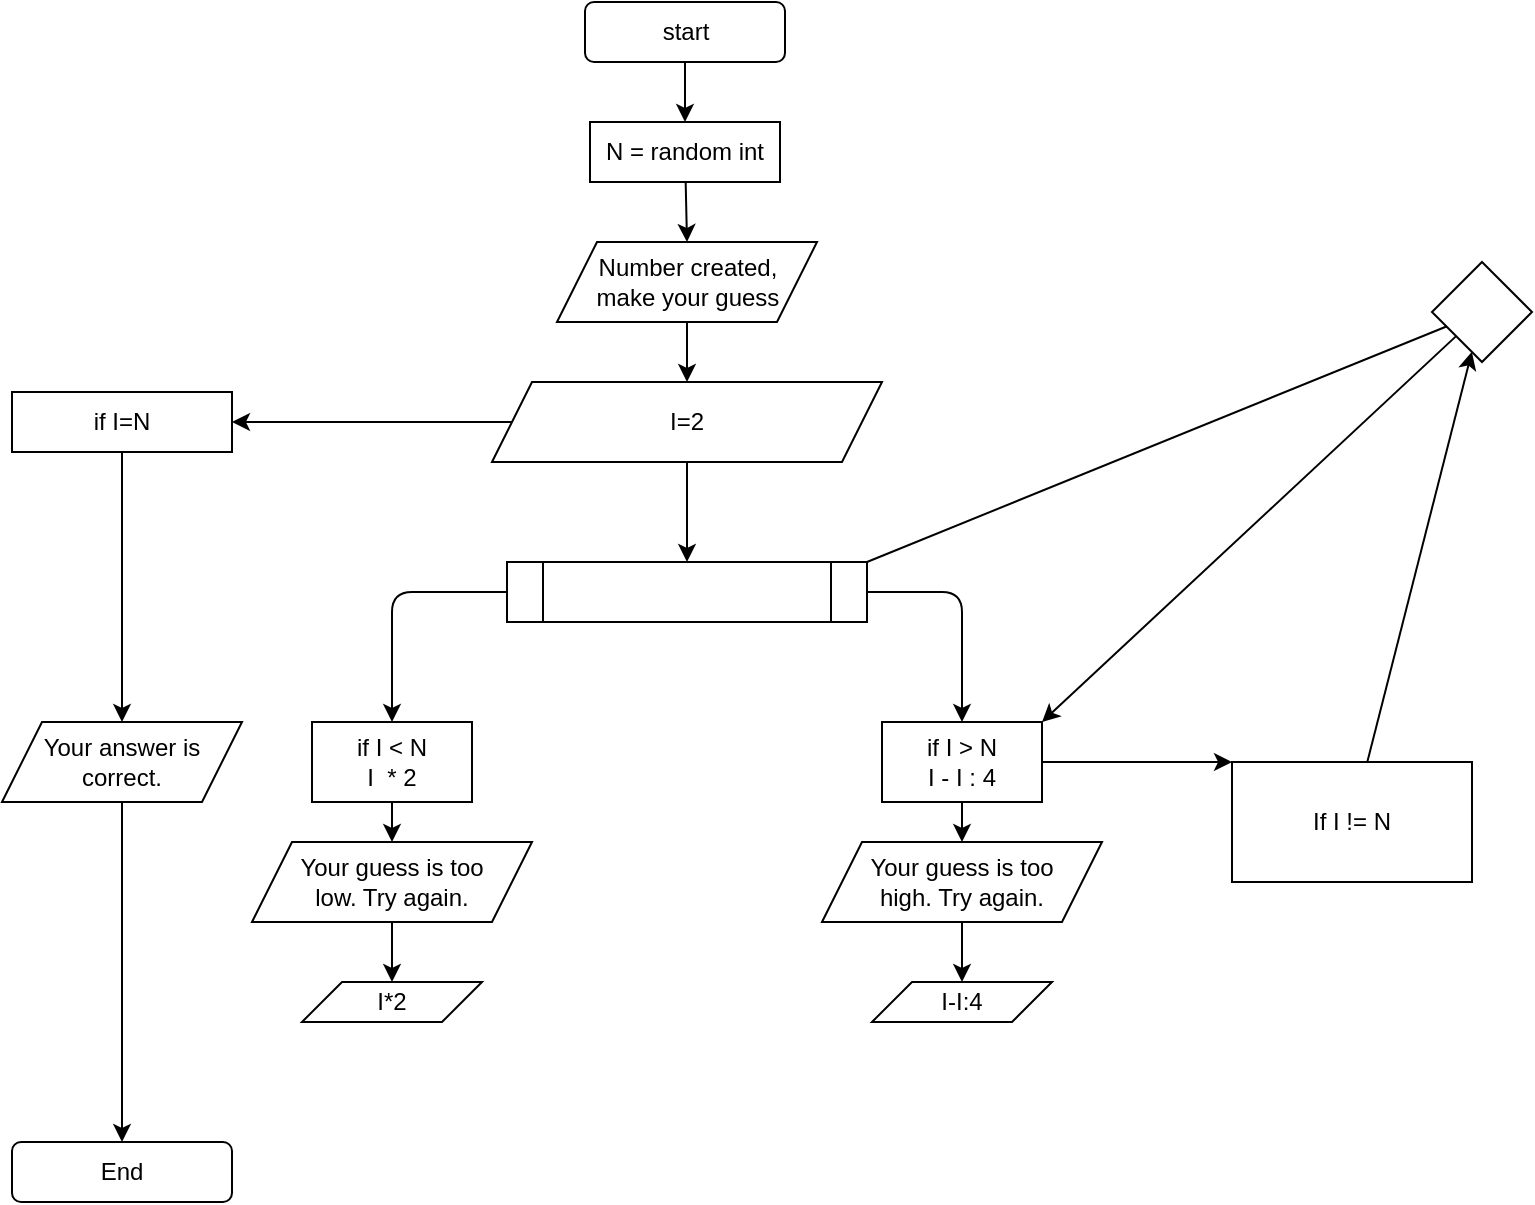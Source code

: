 <mxfile>
    <diagram id="QRFX8-u1P_2bX34t5Dht" name="Page-1">
        <mxGraphModel dx="925" dy="453" grid="1" gridSize="10" guides="1" tooltips="1" connect="1" arrows="1" fold="1" page="1" pageScale="1" pageWidth="827" pageHeight="1169" math="0" shadow="0">
            <root>
                <mxCell id="0"/>
                <mxCell id="1" parent="0"/>
                <mxCell id="37" style="edgeStyle=none;html=1;entryX=0.5;entryY=0;entryDx=0;entryDy=0;" parent="1" source="15" target="16" edge="1">
                    <mxGeometry relative="1" as="geometry"/>
                </mxCell>
                <mxCell id="15" value="start" style="rounded=1;whiteSpace=wrap;html=1;" parent="1" vertex="1">
                    <mxGeometry x="316.5" y="10" width="100" height="30" as="geometry"/>
                </mxCell>
                <mxCell id="43" style="edgeStyle=none;html=1;entryX=0.5;entryY=0;entryDx=0;entryDy=0;" edge="1" parent="1" source="16" target="44">
                    <mxGeometry relative="1" as="geometry">
                        <mxPoint x="250" y="130" as="targetPoint"/>
                    </mxGeometry>
                </mxCell>
                <mxCell id="16" value="N = random int" style="rounded=0;whiteSpace=wrap;html=1;" parent="1" vertex="1">
                    <mxGeometry x="319" y="70" width="95" height="30" as="geometry"/>
                </mxCell>
                <mxCell id="60" value="" style="edgeStyle=none;html=1;" edge="1" parent="1" source="29" target="59">
                    <mxGeometry relative="1" as="geometry"/>
                </mxCell>
                <mxCell id="29" value="if I &amp;lt; N&lt;br&gt;I&amp;nbsp; * 2" style="rounded=0;whiteSpace=wrap;html=1;" parent="1" vertex="1">
                    <mxGeometry x="180" y="370" width="80" height="40" as="geometry"/>
                </mxCell>
                <mxCell id="36" style="edgeStyle=none;html=1;entryX=0;entryY=0;entryDx=0;entryDy=0;" parent="1" source="30" target="34" edge="1">
                    <mxGeometry relative="1" as="geometry"/>
                </mxCell>
                <mxCell id="72" style="edgeStyle=none;html=1;entryX=0.5;entryY=0;entryDx=0;entryDy=0;" edge="1" parent="1" source="30" target="63">
                    <mxGeometry relative="1" as="geometry"/>
                </mxCell>
                <mxCell id="30" value="if I &amp;gt; N&lt;br&gt;I - I : 4" style="rounded=0;whiteSpace=wrap;html=1;" parent="1" vertex="1">
                    <mxGeometry x="465" y="370" width="80" height="40" as="geometry"/>
                </mxCell>
                <mxCell id="40" style="edgeStyle=none;html=1;" parent="1" source="34" target="38" edge="1">
                    <mxGeometry relative="1" as="geometry"/>
                </mxCell>
                <mxCell id="34" value="If I != N" style="rounded=0;whiteSpace=wrap;html=1;" parent="1" vertex="1">
                    <mxGeometry x="640" y="390" width="120" height="60" as="geometry"/>
                </mxCell>
                <mxCell id="42" style="edgeStyle=none;html=1;entryX=1;entryY=0;entryDx=0;entryDy=0;" parent="1" source="38" target="30" edge="1">
                    <mxGeometry relative="1" as="geometry"/>
                </mxCell>
                <mxCell id="38" value="" style="rhombus;whiteSpace=wrap;html=1;" parent="1" vertex="1">
                    <mxGeometry x="740" y="140" width="50" height="50" as="geometry"/>
                </mxCell>
                <mxCell id="47" style="edgeStyle=none;html=1;entryX=0.5;entryY=0;entryDx=0;entryDy=0;exitX=0.5;exitY=1;exitDx=0;exitDy=0;" edge="1" parent="1" source="44" target="46">
                    <mxGeometry relative="1" as="geometry"/>
                </mxCell>
                <mxCell id="44" value="Number created, &lt;br&gt;make your guess" style="shape=parallelogram;perimeter=parallelogramPerimeter;whiteSpace=wrap;html=1;fixedSize=1;" vertex="1" parent="1">
                    <mxGeometry x="302.5" y="130" width="130" height="40" as="geometry"/>
                </mxCell>
                <mxCell id="49" style="edgeStyle=none;html=1;" edge="1" parent="1" source="46" target="48">
                    <mxGeometry relative="1" as="geometry"/>
                </mxCell>
                <mxCell id="56" style="edgeStyle=none;html=1;entryX=0.5;entryY=0;entryDx=0;entryDy=0;exitX=0;exitY=0.5;exitDx=0;exitDy=0;" edge="1" parent="1" source="66" target="29">
                    <mxGeometry relative="1" as="geometry">
                        <mxPoint x="304" y="290" as="targetPoint"/>
                        <mxPoint x="253" y="280" as="sourcePoint"/>
                        <Array as="points">
                            <mxPoint x="220" y="305"/>
                        </Array>
                    </mxGeometry>
                </mxCell>
                <mxCell id="74" style="edgeStyle=none;html=1;entryX=0.5;entryY=0;entryDx=0;entryDy=0;" edge="1" parent="1" source="46" target="66">
                    <mxGeometry relative="1" as="geometry"/>
                </mxCell>
                <mxCell id="46" value="I=2" style="shape=parallelogram;perimeter=parallelogramPerimeter;whiteSpace=wrap;html=1;fixedSize=1;" vertex="1" parent="1">
                    <mxGeometry x="270" y="200" width="195" height="40" as="geometry"/>
                </mxCell>
                <mxCell id="51" value="" style="edgeStyle=none;html=1;" edge="1" parent="1" source="48" target="50">
                    <mxGeometry relative="1" as="geometry"/>
                </mxCell>
                <mxCell id="48" value="if I=N" style="rounded=0;whiteSpace=wrap;html=1;" vertex="1" parent="1">
                    <mxGeometry x="30" y="205" width="110" height="30" as="geometry"/>
                </mxCell>
                <mxCell id="53" value="" style="edgeStyle=none;html=1;" edge="1" parent="1" source="50" target="52">
                    <mxGeometry relative="1" as="geometry"/>
                </mxCell>
                <mxCell id="50" value="Your answer is correct." style="shape=parallelogram;perimeter=parallelogramPerimeter;whiteSpace=wrap;html=1;fixedSize=1;rounded=0;" vertex="1" parent="1">
                    <mxGeometry x="25" y="370" width="120" height="40" as="geometry"/>
                </mxCell>
                <mxCell id="52" value="End" style="rounded=1;whiteSpace=wrap;html=1;" vertex="1" parent="1">
                    <mxGeometry x="30" y="580" width="110" height="30" as="geometry"/>
                </mxCell>
                <mxCell id="71" style="edgeStyle=none;html=1;entryX=0.5;entryY=0;entryDx=0;entryDy=0;" edge="1" parent="1" source="59" target="61">
                    <mxGeometry relative="1" as="geometry">
                        <mxPoint x="225" y="470" as="targetPoint"/>
                    </mxGeometry>
                </mxCell>
                <mxCell id="59" value="Your guess is too &lt;br&gt;low. Try again." style="shape=parallelogram;perimeter=parallelogramPerimeter;whiteSpace=wrap;html=1;fixedSize=1;rounded=0;" vertex="1" parent="1">
                    <mxGeometry x="150" y="430" width="140" height="40" as="geometry"/>
                </mxCell>
                <mxCell id="61" value="I*2" style="shape=parallelogram;perimeter=parallelogramPerimeter;whiteSpace=wrap;html=1;fixedSize=1;" vertex="1" parent="1">
                    <mxGeometry x="175" y="500" width="90" height="20" as="geometry"/>
                </mxCell>
                <mxCell id="65" value="" style="edgeStyle=none;html=1;" edge="1" parent="1" source="63" target="64">
                    <mxGeometry relative="1" as="geometry"/>
                </mxCell>
                <mxCell id="63" value="Your guess is too &lt;br&gt;high. Try again." style="shape=parallelogram;perimeter=parallelogramPerimeter;whiteSpace=wrap;html=1;fixedSize=1;rounded=0;" vertex="1" parent="1">
                    <mxGeometry x="435" y="430" width="140" height="40" as="geometry"/>
                </mxCell>
                <mxCell id="64" value="I-I:4" style="shape=parallelogram;perimeter=parallelogramPerimeter;whiteSpace=wrap;html=1;fixedSize=1;" vertex="1" parent="1">
                    <mxGeometry x="460" y="500" width="90" height="20" as="geometry"/>
                </mxCell>
                <mxCell id="70" style="edgeStyle=none;html=1;entryX=0.5;entryY=0;entryDx=0;entryDy=0;exitX=1;exitY=0.5;exitDx=0;exitDy=0;" edge="1" parent="1" source="66" target="30">
                    <mxGeometry relative="1" as="geometry">
                        <Array as="points">
                            <mxPoint x="505" y="305"/>
                        </Array>
                    </mxGeometry>
                </mxCell>
                <mxCell id="66" value="" style="shape=process;whiteSpace=wrap;html=1;backgroundOutline=1;" vertex="1" parent="1">
                    <mxGeometry x="277.5" y="290" width="180" height="30" as="geometry"/>
                </mxCell>
                <mxCell id="67" value="" style="edgeStyle=none;html=1;entryX=1;entryY=0;entryDx=0;entryDy=0;endArrow=none;" edge="1" parent="1" source="38" target="66">
                    <mxGeometry relative="1" as="geometry">
                        <mxPoint x="746.42" y="171.42" as="sourcePoint"/>
                        <mxPoint x="287.5" y="330" as="targetPoint"/>
                    </mxGeometry>
                </mxCell>
            </root>
        </mxGraphModel>
    </diagram>
</mxfile>